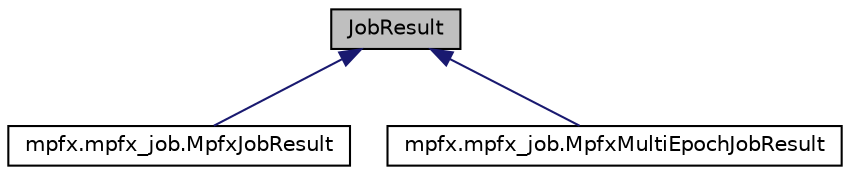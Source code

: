 digraph G
{
  edge [fontname="Helvetica",fontsize="10",labelfontname="Helvetica",labelfontsize="10"];
  node [fontname="Helvetica",fontsize="10",shape=record];
  Node1 [label="JobResult",height=0.2,width=0.4,color="black", fillcolor="grey75", style="filled" fontcolor="black"];
  Node1 -> Node2 [dir=back,color="midnightblue",fontsize="10",style="solid",fontname="Helvetica"];
  Node2 [label="mpfx.mpfx_job.MpfxJobResult",height=0.2,width=0.4,color="black", fillcolor="white", style="filled",URL="$classmpfx_1_1mpfx__job_1_1MpfxJobResult.html",tooltip="Represents the result of a job."];
  Node1 -> Node3 [dir=back,color="midnightblue",fontsize="10",style="solid",fontname="Helvetica"];
  Node3 [label="mpfx.mpfx_job.MpfxMultiEpochJobResult",height=0.2,width=0.4,color="black", fillcolor="white", style="filled",URL="$classmpfx_1_1mpfx__job_1_1MpfxMultiEpochJobResult.html",tooltip="Represents the result of a job with multiple epochs (exposures) images and related catalogs..."];
}
